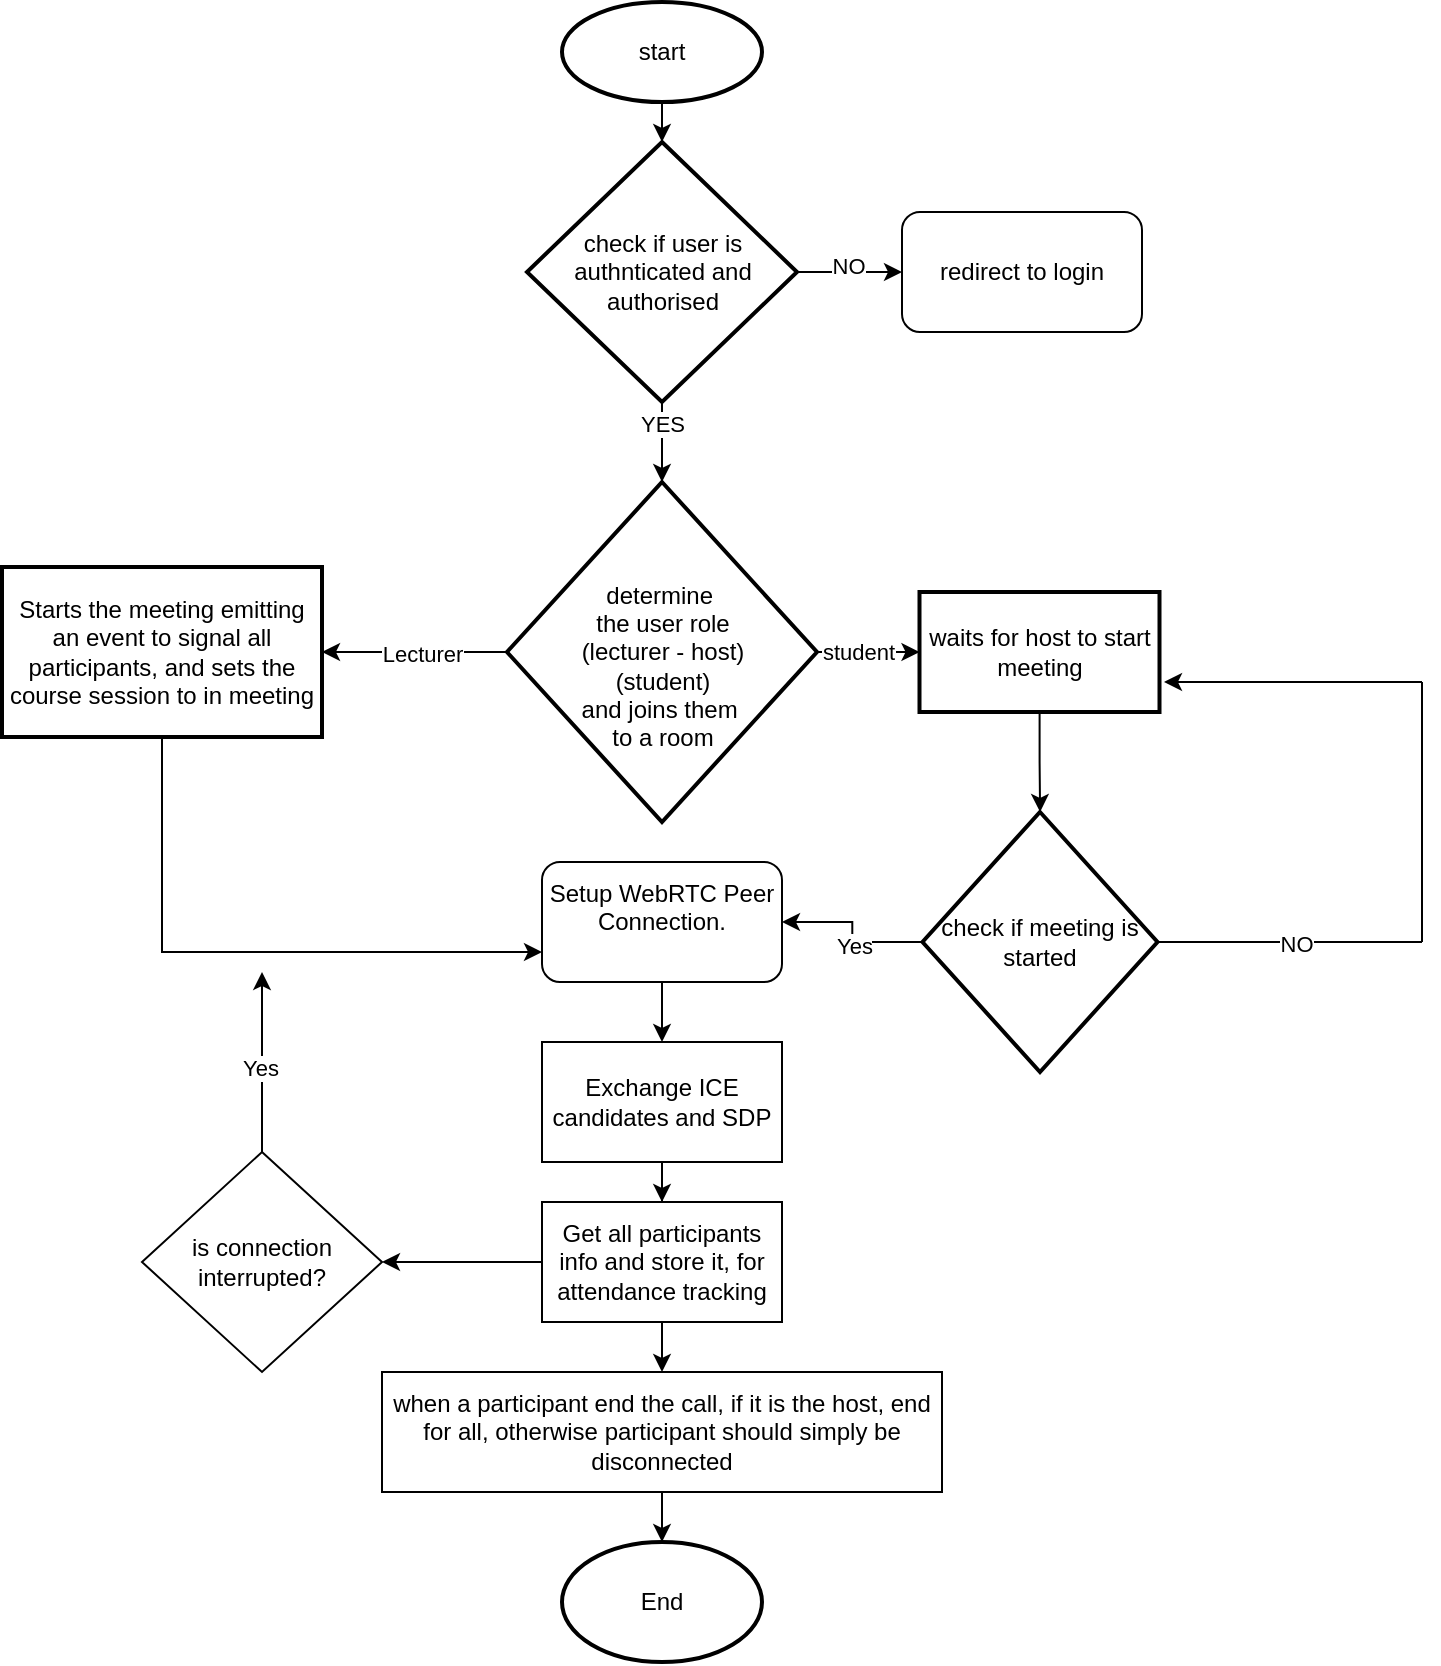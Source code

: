 <mxfile version="24.5.1" type="device">
  <diagram name="Page-1" id="0P8BpcxCJEsU4fvdGjS9">
    <mxGraphModel dx="1103" dy="813" grid="1" gridSize="10" guides="1" tooltips="1" connect="1" arrows="1" fold="1" page="1" pageScale="1" pageWidth="850" pageHeight="1100" math="0" shadow="0">
      <root>
        <mxCell id="0" />
        <mxCell id="1" parent="0" />
        <mxCell id="9BkWSAyW9PCSGgsLv2j_-3" value="" style="edgeStyle=orthogonalEdgeStyle;rounded=0;orthogonalLoop=1;jettySize=auto;html=1;" edge="1" parent="1" source="9BkWSAyW9PCSGgsLv2j_-6">
          <mxGeometry relative="1" as="geometry">
            <mxPoint x="340" y="130" as="targetPoint" />
          </mxGeometry>
        </mxCell>
        <mxCell id="9BkWSAyW9PCSGgsLv2j_-2" value="start" style="strokeWidth=2;html=1;shape=mxgraph.flowchart.start_1;whiteSpace=wrap;" vertex="1" parent="1">
          <mxGeometry x="290" y="20" width="100" height="50" as="geometry" />
        </mxCell>
        <mxCell id="9BkWSAyW9PCSGgsLv2j_-9" value="" style="edgeStyle=orthogonalEdgeStyle;rounded=0;orthogonalLoop=1;jettySize=auto;html=1;" edge="1" parent="1" source="9BkWSAyW9PCSGgsLv2j_-6" target="9BkWSAyW9PCSGgsLv2j_-8">
          <mxGeometry relative="1" as="geometry" />
        </mxCell>
        <mxCell id="9BkWSAyW9PCSGgsLv2j_-10" value="NO" style="edgeLabel;html=1;align=center;verticalAlign=middle;resizable=0;points=[];" vertex="1" connectable="0" parent="9BkWSAyW9PCSGgsLv2j_-9">
          <mxGeometry x="-0.026" y="3" relative="1" as="geometry">
            <mxPoint as="offset" />
          </mxGeometry>
        </mxCell>
        <mxCell id="9BkWSAyW9PCSGgsLv2j_-12" value="" style="edgeStyle=orthogonalEdgeStyle;rounded=0;orthogonalLoop=1;jettySize=auto;html=1;" edge="1" parent="1" source="9BkWSAyW9PCSGgsLv2j_-6" target="9BkWSAyW9PCSGgsLv2j_-11">
          <mxGeometry relative="1" as="geometry" />
        </mxCell>
        <mxCell id="9BkWSAyW9PCSGgsLv2j_-13" value="YES" style="edgeLabel;html=1;align=center;verticalAlign=middle;resizable=0;points=[];" vertex="1" connectable="0" parent="9BkWSAyW9PCSGgsLv2j_-12">
          <mxGeometry x="-0.453" relative="1" as="geometry">
            <mxPoint as="offset" />
          </mxGeometry>
        </mxCell>
        <mxCell id="9BkWSAyW9PCSGgsLv2j_-8" value="redirect to login" style="rounded=1;whiteSpace=wrap;html=1;" vertex="1" parent="1">
          <mxGeometry x="460" y="125" width="120" height="60" as="geometry" />
        </mxCell>
        <mxCell id="9BkWSAyW9PCSGgsLv2j_-15" value="" style="edgeStyle=orthogonalEdgeStyle;rounded=0;orthogonalLoop=1;jettySize=auto;html=1;" edge="1" parent="1" source="9BkWSAyW9PCSGgsLv2j_-11" target="9BkWSAyW9PCSGgsLv2j_-14">
          <mxGeometry relative="1" as="geometry" />
        </mxCell>
        <mxCell id="9BkWSAyW9PCSGgsLv2j_-16" value="Lecturer" style="edgeLabel;html=1;align=center;verticalAlign=middle;resizable=0;points=[];" vertex="1" connectable="0" parent="9BkWSAyW9PCSGgsLv2j_-15">
          <mxGeometry x="-0.075" y="1" relative="1" as="geometry">
            <mxPoint as="offset" />
          </mxGeometry>
        </mxCell>
        <mxCell id="9BkWSAyW9PCSGgsLv2j_-18" value="" style="edgeStyle=orthogonalEdgeStyle;rounded=0;orthogonalLoop=1;jettySize=auto;html=1;" edge="1" parent="1" source="9BkWSAyW9PCSGgsLv2j_-11" target="9BkWSAyW9PCSGgsLv2j_-17">
          <mxGeometry relative="1" as="geometry" />
        </mxCell>
        <mxCell id="9BkWSAyW9PCSGgsLv2j_-19" value="student" style="edgeLabel;html=1;align=center;verticalAlign=middle;resizable=0;points=[];" vertex="1" connectable="0" parent="9BkWSAyW9PCSGgsLv2j_-18">
          <mxGeometry x="-0.223" relative="1" as="geometry">
            <mxPoint as="offset" />
          </mxGeometry>
        </mxCell>
        <mxCell id="9BkWSAyW9PCSGgsLv2j_-11" value="&lt;div&gt;&lt;br&gt;&lt;/div&gt;&lt;div&gt;&lt;span style=&quot;background-color: initial;&quot;&gt;determine&amp;nbsp;&lt;/span&gt;&lt;br&gt;&lt;/div&gt;&lt;div&gt;the user role&lt;div&gt;(lecturer - host)&lt;/div&gt;&lt;div&gt;(student)&lt;/div&gt;&lt;div&gt;and joins them&amp;nbsp;&lt;/div&gt;&lt;div&gt;to a room&lt;/div&gt;&lt;/div&gt;" style="strokeWidth=2;html=1;shape=mxgraph.flowchart.decision;whiteSpace=wrap;" vertex="1" parent="1">
          <mxGeometry x="262.5" y="260" width="155" height="170" as="geometry" />
        </mxCell>
        <mxCell id="9BkWSAyW9PCSGgsLv2j_-31" style="edgeStyle=orthogonalEdgeStyle;rounded=0;orthogonalLoop=1;jettySize=auto;html=1;entryX=0;entryY=0.75;entryDx=0;entryDy=0;exitX=0.5;exitY=1;exitDx=0;exitDy=0;" edge="1" parent="1" source="9BkWSAyW9PCSGgsLv2j_-14" target="9BkWSAyW9PCSGgsLv2j_-29">
          <mxGeometry relative="1" as="geometry" />
        </mxCell>
        <mxCell id="9BkWSAyW9PCSGgsLv2j_-14" value="Starts the meeting emitting an event to signal all participants, and sets the course session to in meeting" style="whiteSpace=wrap;html=1;strokeWidth=2;" vertex="1" parent="1">
          <mxGeometry x="10" y="302.5" width="160" height="85" as="geometry" />
        </mxCell>
        <mxCell id="9BkWSAyW9PCSGgsLv2j_-28" value="" style="edgeStyle=orthogonalEdgeStyle;rounded=0;orthogonalLoop=1;jettySize=auto;html=1;" edge="1" parent="1" source="9BkWSAyW9PCSGgsLv2j_-17" target="9BkWSAyW9PCSGgsLv2j_-21">
          <mxGeometry relative="1" as="geometry" />
        </mxCell>
        <mxCell id="9BkWSAyW9PCSGgsLv2j_-17" value="waits for host to start meeting" style="whiteSpace=wrap;html=1;strokeWidth=2;" vertex="1" parent="1">
          <mxGeometry x="468.75" y="315" width="120" height="60" as="geometry" />
        </mxCell>
        <mxCell id="9BkWSAyW9PCSGgsLv2j_-30" value="" style="edgeStyle=orthogonalEdgeStyle;rounded=0;orthogonalLoop=1;jettySize=auto;html=1;" edge="1" parent="1" source="9BkWSAyW9PCSGgsLv2j_-21" target="9BkWSAyW9PCSGgsLv2j_-29">
          <mxGeometry relative="1" as="geometry" />
        </mxCell>
        <mxCell id="9BkWSAyW9PCSGgsLv2j_-34" value="Yes" style="edgeLabel;html=1;align=center;verticalAlign=middle;resizable=0;points=[];" vertex="1" connectable="0" parent="9BkWSAyW9PCSGgsLv2j_-30">
          <mxGeometry x="-0.14" y="2" relative="1" as="geometry">
            <mxPoint as="offset" />
          </mxGeometry>
        </mxCell>
        <mxCell id="9BkWSAyW9PCSGgsLv2j_-21" value="&lt;div&gt;check if meeting is started&lt;/div&gt;" style="strokeWidth=2;html=1;shape=mxgraph.flowchart.decision;whiteSpace=wrap;" vertex="1" parent="1">
          <mxGeometry x="470.25" y="425" width="117.5" height="130" as="geometry" />
        </mxCell>
        <mxCell id="9BkWSAyW9PCSGgsLv2j_-24" value="" style="endArrow=none;html=1;rounded=0;exitX=1;exitY=0.5;exitDx=0;exitDy=0;exitPerimeter=0;" edge="1" parent="1" source="9BkWSAyW9PCSGgsLv2j_-21">
          <mxGeometry width="50" height="50" relative="1" as="geometry">
            <mxPoint x="642.5" y="560" as="sourcePoint" />
            <mxPoint x="720" y="490" as="targetPoint" />
          </mxGeometry>
        </mxCell>
        <mxCell id="9BkWSAyW9PCSGgsLv2j_-27" value="NO" style="edgeLabel;html=1;align=center;verticalAlign=middle;resizable=0;points=[];" vertex="1" connectable="0" parent="9BkWSAyW9PCSGgsLv2j_-24">
          <mxGeometry x="0.044" y="-1" relative="1" as="geometry">
            <mxPoint as="offset" />
          </mxGeometry>
        </mxCell>
        <mxCell id="9BkWSAyW9PCSGgsLv2j_-25" value="" style="endArrow=none;html=1;rounded=0;" edge="1" parent="1">
          <mxGeometry width="50" height="50" relative="1" as="geometry">
            <mxPoint x="720" y="490" as="sourcePoint" />
            <mxPoint x="720" y="360" as="targetPoint" />
          </mxGeometry>
        </mxCell>
        <mxCell id="9BkWSAyW9PCSGgsLv2j_-26" value="" style="endArrow=classic;html=1;rounded=0;" edge="1" parent="1">
          <mxGeometry width="50" height="50" relative="1" as="geometry">
            <mxPoint x="720" y="360" as="sourcePoint" />
            <mxPoint x="591" y="360" as="targetPoint" />
          </mxGeometry>
        </mxCell>
        <mxCell id="9BkWSAyW9PCSGgsLv2j_-33" value="" style="edgeStyle=orthogonalEdgeStyle;rounded=0;orthogonalLoop=1;jettySize=auto;html=1;" edge="1" parent="1" source="9BkWSAyW9PCSGgsLv2j_-29" target="9BkWSAyW9PCSGgsLv2j_-32">
          <mxGeometry relative="1" as="geometry" />
        </mxCell>
        <mxCell id="9BkWSAyW9PCSGgsLv2j_-29" value="Setup WebRTC Peer Connection.&lt;div&gt;&lt;br&gt;&lt;/div&gt;" style="rounded=1;whiteSpace=wrap;html=1;" vertex="1" parent="1">
          <mxGeometry x="280" y="450" width="120" height="60" as="geometry" />
        </mxCell>
        <mxCell id="9BkWSAyW9PCSGgsLv2j_-36" value="" style="edgeStyle=orthogonalEdgeStyle;rounded=0;orthogonalLoop=1;jettySize=auto;html=1;" edge="1" parent="1" source="9BkWSAyW9PCSGgsLv2j_-32" target="9BkWSAyW9PCSGgsLv2j_-35">
          <mxGeometry relative="1" as="geometry" />
        </mxCell>
        <mxCell id="9BkWSAyW9PCSGgsLv2j_-32" value="Exchange ICE candidates and SDP" style="rounded=0;whiteSpace=wrap;html=1;" vertex="1" parent="1">
          <mxGeometry x="280" y="540" width="120" height="60" as="geometry" />
        </mxCell>
        <mxCell id="9BkWSAyW9PCSGgsLv2j_-40" value="" style="edgeStyle=orthogonalEdgeStyle;rounded=0;orthogonalLoop=1;jettySize=auto;html=1;" edge="1" parent="1" source="9BkWSAyW9PCSGgsLv2j_-35" target="9BkWSAyW9PCSGgsLv2j_-39">
          <mxGeometry relative="1" as="geometry" />
        </mxCell>
        <mxCell id="9BkWSAyW9PCSGgsLv2j_-46" value="" style="edgeStyle=orthogonalEdgeStyle;rounded=0;orthogonalLoop=1;jettySize=auto;html=1;" edge="1" parent="1" source="9BkWSAyW9PCSGgsLv2j_-35" target="9BkWSAyW9PCSGgsLv2j_-43">
          <mxGeometry relative="1" as="geometry" />
        </mxCell>
        <mxCell id="9BkWSAyW9PCSGgsLv2j_-35" value="Get all participants info and store it, for attendance tracking" style="rounded=0;whiteSpace=wrap;html=1;" vertex="1" parent="1">
          <mxGeometry x="280" y="620" width="120" height="60" as="geometry" />
        </mxCell>
        <mxCell id="9BkWSAyW9PCSGgsLv2j_-41" style="edgeStyle=orthogonalEdgeStyle;rounded=0;orthogonalLoop=1;jettySize=auto;html=1;exitX=0.5;exitY=0;exitDx=0;exitDy=0;" edge="1" parent="1" source="9BkWSAyW9PCSGgsLv2j_-39">
          <mxGeometry relative="1" as="geometry">
            <mxPoint x="140" y="505" as="targetPoint" />
            <mxPoint x="140" y="600" as="sourcePoint" />
          </mxGeometry>
        </mxCell>
        <mxCell id="9BkWSAyW9PCSGgsLv2j_-42" value="Yes" style="edgeLabel;html=1;align=center;verticalAlign=middle;resizable=0;points=[];" vertex="1" connectable="0" parent="9BkWSAyW9PCSGgsLv2j_-41">
          <mxGeometry x="-0.068" y="1" relative="1" as="geometry">
            <mxPoint as="offset" />
          </mxGeometry>
        </mxCell>
        <mxCell id="9BkWSAyW9PCSGgsLv2j_-39" value="is connection interrupted?" style="rhombus;whiteSpace=wrap;html=1;rounded=0;" vertex="1" parent="1">
          <mxGeometry x="80" y="595" width="120" height="110" as="geometry" />
        </mxCell>
        <mxCell id="9BkWSAyW9PCSGgsLv2j_-47" value="" style="edgeStyle=orthogonalEdgeStyle;rounded=0;orthogonalLoop=1;jettySize=auto;html=1;" edge="1" parent="1" source="9BkWSAyW9PCSGgsLv2j_-43" target="9BkWSAyW9PCSGgsLv2j_-44">
          <mxGeometry relative="1" as="geometry" />
        </mxCell>
        <mxCell id="9BkWSAyW9PCSGgsLv2j_-43" value="when a participant end the call, if it is the host, end for all, otherwise participant should simply be disconnected" style="rounded=0;whiteSpace=wrap;html=1;" vertex="1" parent="1">
          <mxGeometry x="200" y="705" width="280" height="60" as="geometry" />
        </mxCell>
        <mxCell id="9BkWSAyW9PCSGgsLv2j_-44" value="End" style="strokeWidth=2;html=1;shape=mxgraph.flowchart.start_1;whiteSpace=wrap;" vertex="1" parent="1">
          <mxGeometry x="290" y="790" width="100" height="60" as="geometry" />
        </mxCell>
        <mxCell id="9BkWSAyW9PCSGgsLv2j_-45" value="" style="edgeStyle=orthogonalEdgeStyle;rounded=0;orthogonalLoop=1;jettySize=auto;html=1;" edge="1" parent="1" source="9BkWSAyW9PCSGgsLv2j_-2" target="9BkWSAyW9PCSGgsLv2j_-6">
          <mxGeometry relative="1" as="geometry">
            <mxPoint x="340" y="70" as="sourcePoint" />
            <mxPoint x="340" y="130" as="targetPoint" />
          </mxGeometry>
        </mxCell>
        <mxCell id="9BkWSAyW9PCSGgsLv2j_-6" value="check if user is authnticated and authorised" style="strokeWidth=2;html=1;shape=mxgraph.flowchart.decision;whiteSpace=wrap;" vertex="1" parent="1">
          <mxGeometry x="272.5" y="90" width="135" height="130" as="geometry" />
        </mxCell>
      </root>
    </mxGraphModel>
  </diagram>
</mxfile>
